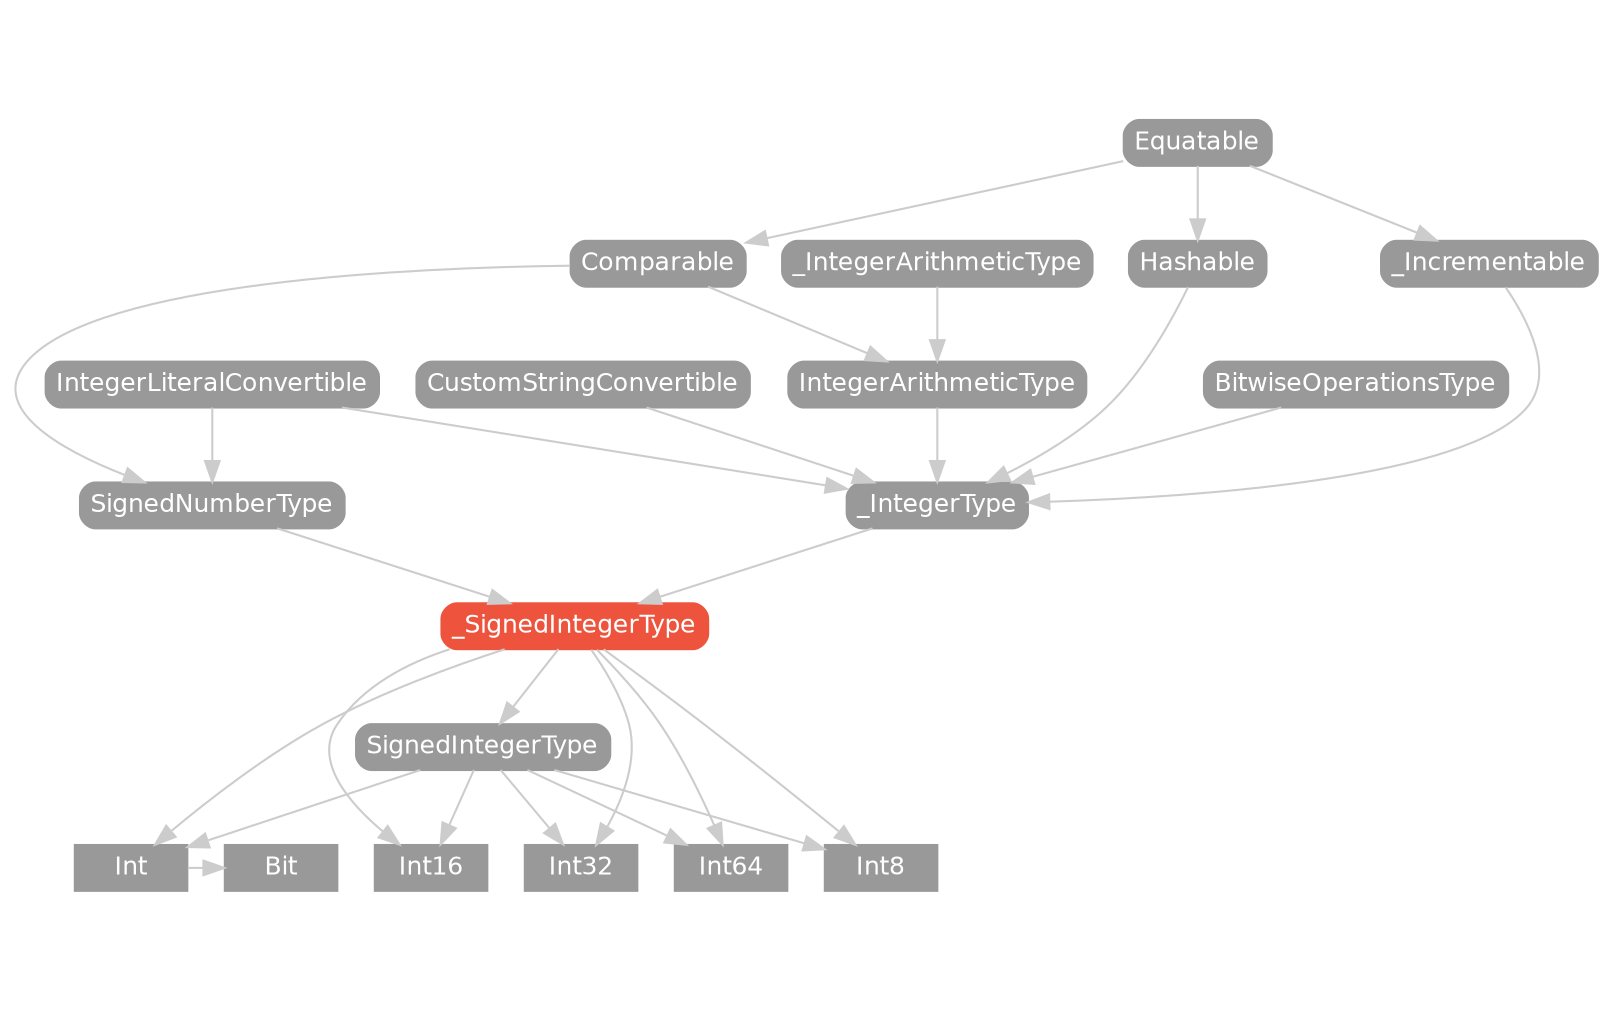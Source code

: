 strict digraph "_SignedIntegerType - Type Hierarchy - SwiftDoc.org" {
    pad="0.1,0.8"
    node [shape=box, style="filled,rounded", color="#999999", fillcolor="#999999", fontcolor=white, fontname=Helvetica, fontnames="Helvetica,sansserif", fontsize=12, margin="0.07,0.05", height="0.3"]
    edge [color="#cccccc"]
    "Bit" [URL="/type/Bit/", style=filled]
    "BitwiseOperationsType" [URL="/protocol/BitwiseOperationsType/"]
    "Comparable" [URL="/protocol/Comparable/"]
    "CustomStringConvertible" [URL="/protocol/CustomStringConvertible/"]
    "Equatable" [URL="/protocol/Equatable/"]
    "Hashable" [URL="/protocol/Hashable/"]
    "Int" [URL="/type/Int/", style=filled]
    "Int16" [URL="/type/Int16/", style=filled]
    "Int32" [URL="/type/Int32/", style=filled]
    "Int64" [URL="/type/Int64/", style=filled]
    "Int8" [URL="/type/Int8/", style=filled]
    "IntegerArithmeticType" [URL="/protocol/IntegerArithmeticType/"]
    "IntegerLiteralConvertible" [URL="/protocol/IntegerLiteralConvertible/"]
    "SignedIntegerType" [URL="/protocol/SignedIntegerType/"]
    "SignedNumberType" [URL="/protocol/SignedNumberType/"]
    "_Incrementable" [URL="/protocol/_Incrementable/"]
    "_IntegerArithmeticType" [URL="/protocol/_IntegerArithmeticType/"]
    "_IntegerType" [URL="/protocol/_IntegerType/"]
    "_SignedIntegerType" [URL="/protocol/_SignedIntegerType/", style="filled,rounded", fillcolor="#ee543d", color="#ee543d"]    "_SignedIntegerType" -> "Int"
    "_SignedIntegerType" -> "Int16"
    "_SignedIntegerType" -> "Int32"
    "_SignedIntegerType" -> "Int64"
    "_SignedIntegerType" -> "Int8"
    "_SignedIntegerType" -> "SignedIntegerType"
    "Int" -> "Bit"
    "SignedIntegerType" -> "Int"
    "SignedIntegerType" -> "Int16"
    "SignedIntegerType" -> "Int32"
    "SignedIntegerType" -> "Int64"
    "SignedIntegerType" -> "Int8"
    "Int" -> "Bit"
    "_IntegerType" -> "_SignedIntegerType"
    "SignedNumberType" -> "_SignedIntegerType"
    "IntegerLiteralConvertible" -> "_IntegerType"
    "CustomStringConvertible" -> "_IntegerType"
    "Hashable" -> "_IntegerType"
    "IntegerArithmeticType" -> "_IntegerType"
    "BitwiseOperationsType" -> "_IntegerType"
    "_Incrementable" -> "_IntegerType"
    "Equatable" -> "Hashable"
    "_IntegerArithmeticType" -> "IntegerArithmeticType"
    "Comparable" -> "IntegerArithmeticType"
    "Equatable" -> "Comparable"
    "Equatable" -> "_Incrementable"
    "Comparable" -> "SignedNumberType"
    "IntegerLiteralConvertible" -> "SignedNumberType"
    "Equatable" -> "Comparable"
    subgraph Types {
        rank = max; "Int"; "Int16"; "Int32"; "Int64"; "Int8"; "Bit";
    }
}